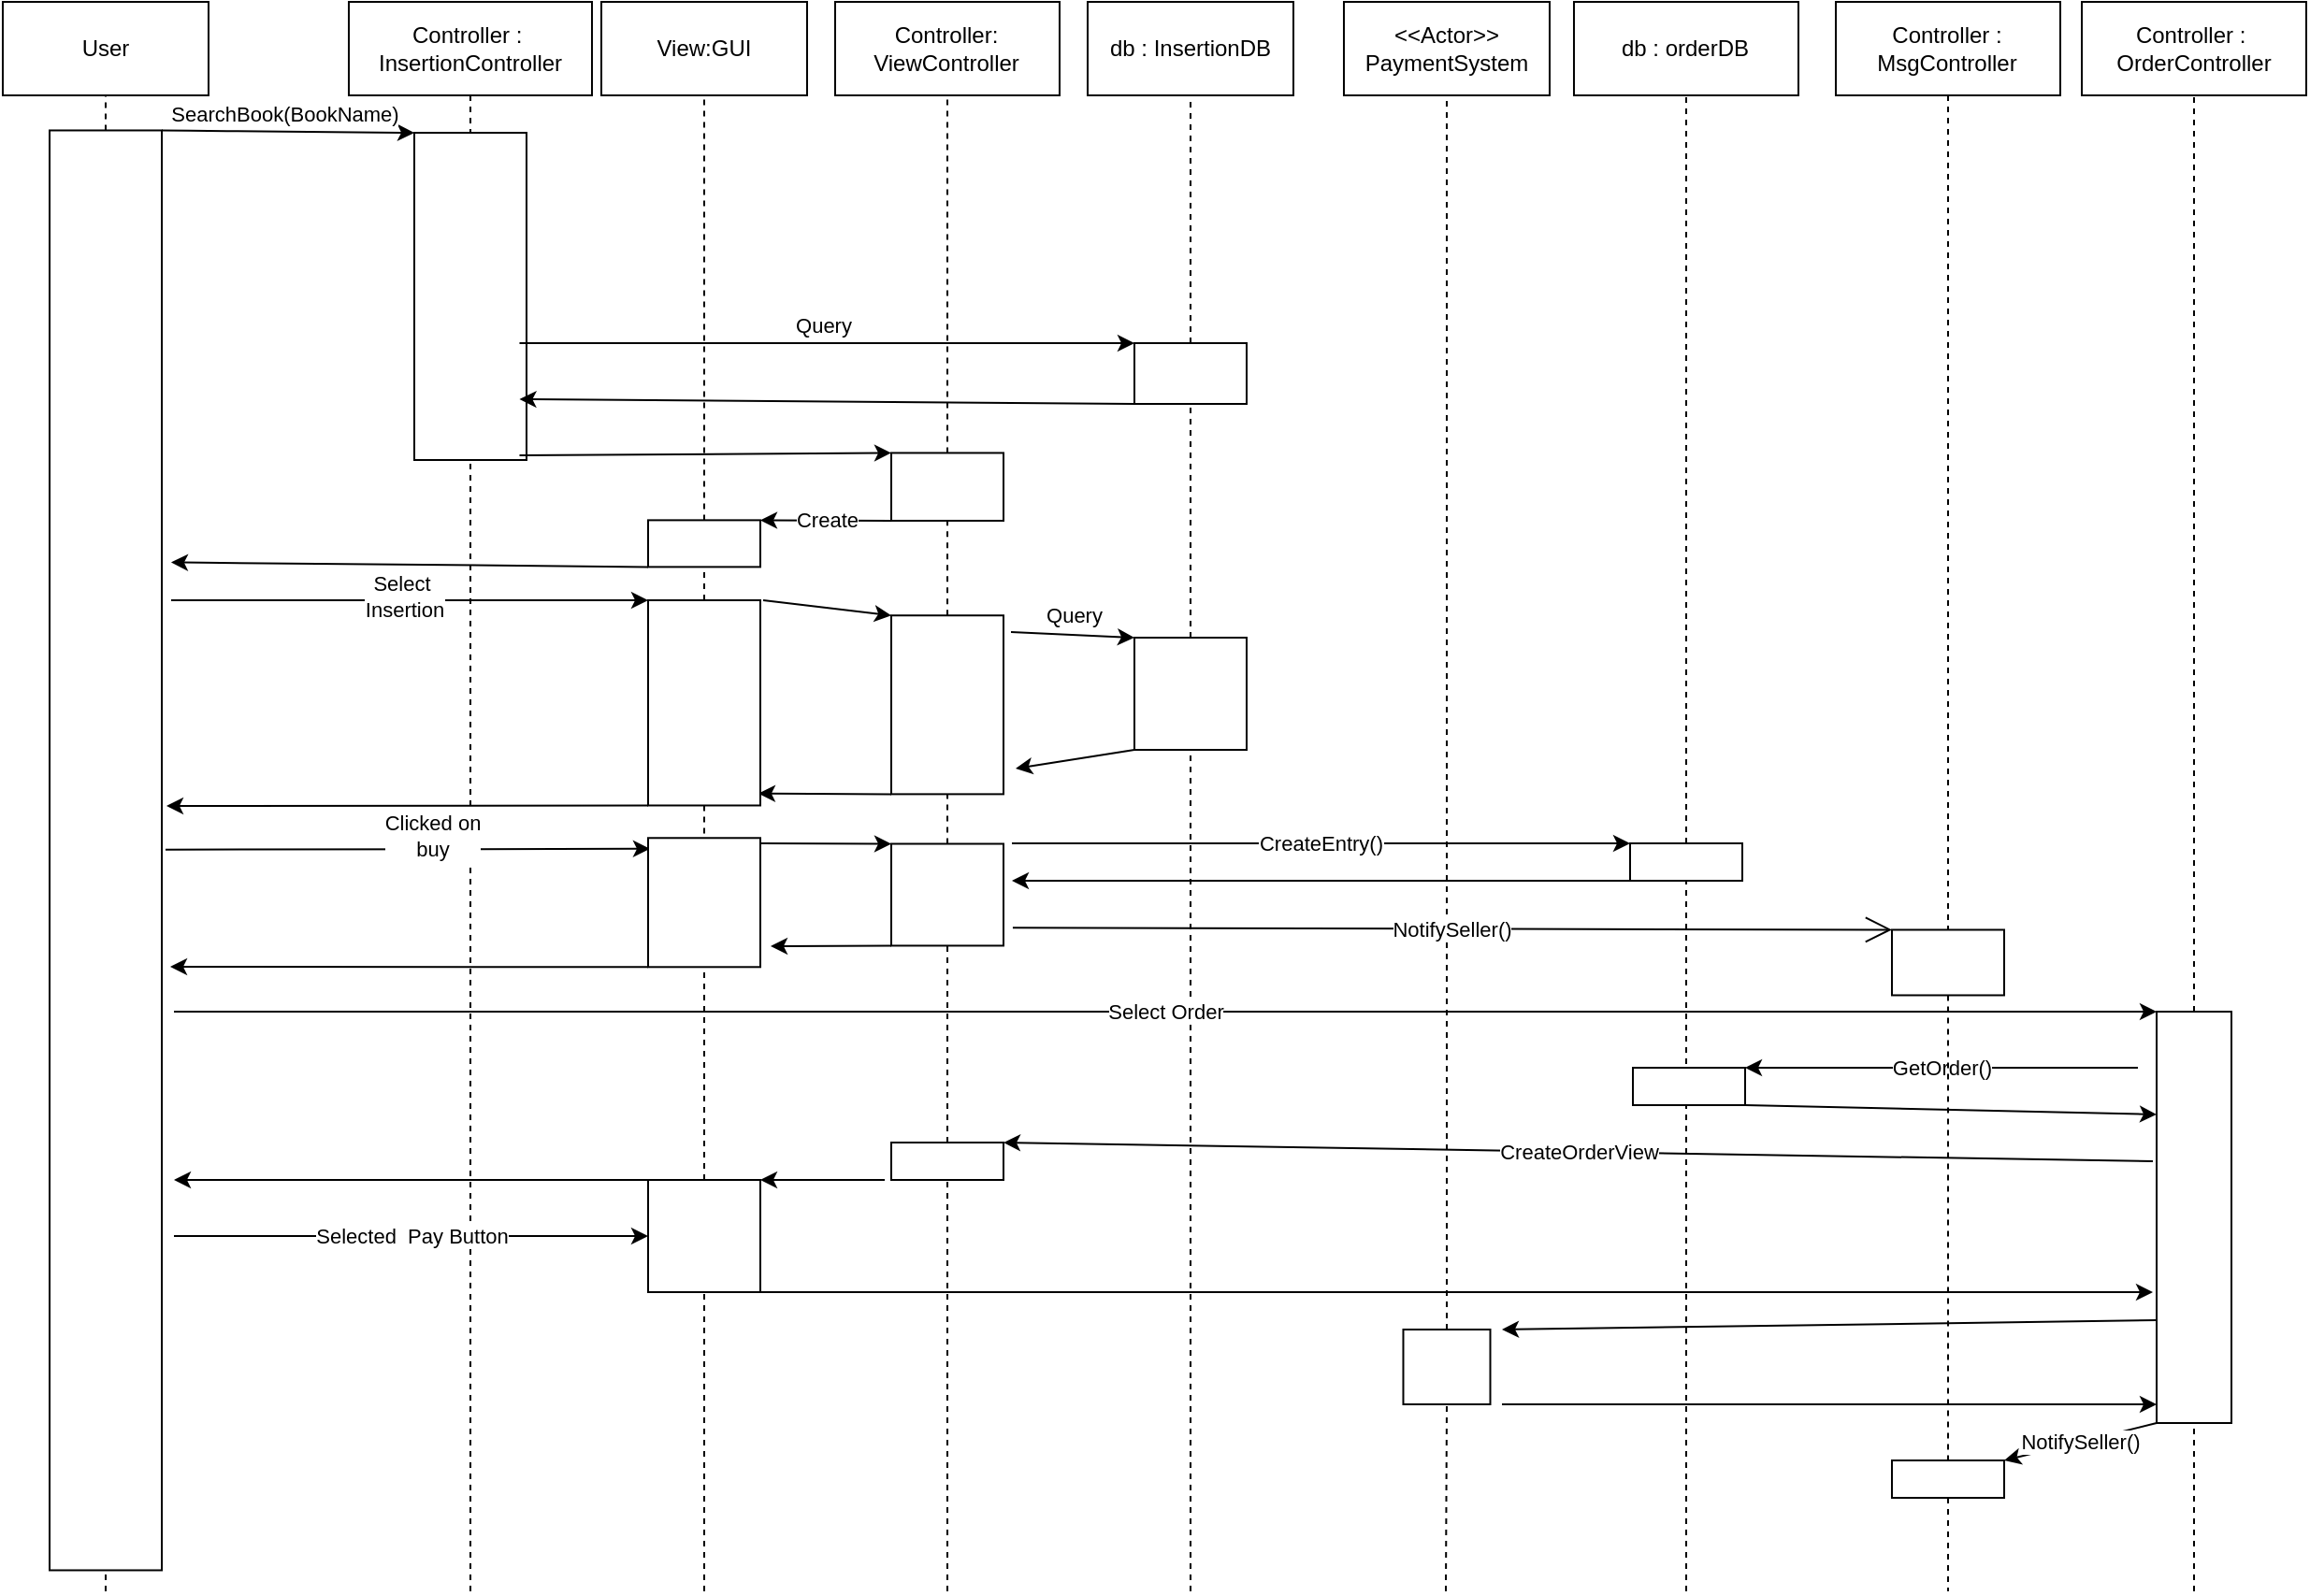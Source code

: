 <mxfile version="12.6.2" type="device"><diagram id="NzyDrp2-ufgj0OINIIOq" name="Page-1"><mxGraphModel dx="1277" dy="1253" grid="1" gridSize="10" guides="1" tooltips="1" connect="1" arrows="1" fold="1" page="1" pageScale="1" pageWidth="827" pageHeight="1169" math="0" shadow="0"><root><mxCell id="0"/><mxCell id="1" parent="0"/><mxCell id="ZkQKM3nxn7dGzOPm3OIn-1" value="User" style="html=1;" vertex="1" parent="1"><mxGeometry x="718.49" y="230" width="110" height="50" as="geometry"/></mxCell><mxCell id="ZkQKM3nxn7dGzOPm3OIn-2" value="Controller :&amp;nbsp;&lt;br&gt;InsertionController" style="html=1;" vertex="1" parent="1"><mxGeometry x="903.49" y="230" width="130" height="50" as="geometry"/></mxCell><mxCell id="ZkQKM3nxn7dGzOPm3OIn-3" value="View:GUI" style="html=1;" vertex="1" parent="1"><mxGeometry x="1038.49" y="230" width="110" height="50" as="geometry"/></mxCell><mxCell id="ZkQKM3nxn7dGzOPm3OIn-4" value="db : InsertionDB" style="html=1;" vertex="1" parent="1"><mxGeometry x="1298.49" y="230" width="110" height="50" as="geometry"/></mxCell><mxCell id="ZkQKM3nxn7dGzOPm3OIn-5" value="&amp;lt;&amp;lt;Actor&amp;gt;&amp;gt;&lt;br&gt;PaymentSystem" style="html=1;" vertex="1" parent="1"><mxGeometry x="1435.49" y="230" width="110" height="50" as="geometry"/></mxCell><mxCell id="ZkQKM3nxn7dGzOPm3OIn-6" value="" style="endArrow=none;dashed=1;html=1;entryX=0.5;entryY=1;entryDx=0;entryDy=0;" edge="1" parent="1" source="ZkQKM3nxn7dGzOPm3OIn-13" target="ZkQKM3nxn7dGzOPm3OIn-1"><mxGeometry width="50" height="50" relative="1" as="geometry"><mxPoint x="773.49" y="770" as="sourcePoint"/><mxPoint x="788.49" y="300" as="targetPoint"/></mxGeometry></mxCell><mxCell id="ZkQKM3nxn7dGzOPm3OIn-7" value="Controller:&lt;br&gt;ViewController" style="rounded=0;whiteSpace=wrap;html=1;" vertex="1" parent="1"><mxGeometry x="1163.49" y="230" width="120" height="50" as="geometry"/></mxCell><mxCell id="ZkQKM3nxn7dGzOPm3OIn-8" value="" style="endArrow=none;dashed=1;html=1;entryX=0.5;entryY=1;entryDx=0;entryDy=0;exitX=1;exitY=0.5;exitDx=0;exitDy=0;" edge="1" parent="1" source="ZkQKM3nxn7dGzOPm3OIn-51" target="ZkQKM3nxn7dGzOPm3OIn-3"><mxGeometry width="50" height="50" relative="1" as="geometry"><mxPoint x="1093.498" y="503.765" as="sourcePoint"/><mxPoint x="848.49" y="790" as="targetPoint"/></mxGeometry></mxCell><mxCell id="ZkQKM3nxn7dGzOPm3OIn-9" value="" style="endArrow=none;dashed=1;html=1;entryX=0.5;entryY=1;entryDx=0;entryDy=0;" edge="1" parent="1" source="ZkQKM3nxn7dGzOPm3OIn-17" target="ZkQKM3nxn7dGzOPm3OIn-4"><mxGeometry width="50" height="50" relative="1" as="geometry"><mxPoint x="1353.49" y="770" as="sourcePoint"/><mxPoint x="848.49" y="790" as="targetPoint"/></mxGeometry></mxCell><mxCell id="ZkQKM3nxn7dGzOPm3OIn-10" value="" style="endArrow=none;dashed=1;html=1;entryX=0.5;entryY=1;entryDx=0;entryDy=0;" edge="1" parent="1" source="ZkQKM3nxn7dGzOPm3OIn-85" target="ZkQKM3nxn7dGzOPm3OIn-5"><mxGeometry width="50" height="50" relative="1" as="geometry"><mxPoint x="1490" y="1080" as="sourcePoint"/><mxPoint x="855.49" y="790" as="targetPoint"/></mxGeometry></mxCell><mxCell id="ZkQKM3nxn7dGzOPm3OIn-11" value="" style="rounded=0;whiteSpace=wrap;html=1;rotation=90;" vertex="1" parent="1"><mxGeometry x="880.99" y="357.5" width="175" height="60" as="geometry"/></mxCell><mxCell id="ZkQKM3nxn7dGzOPm3OIn-12" value="" style="endArrow=none;dashed=1;html=1;entryX=1;entryY=0.5;entryDx=0;entryDy=0;" edge="1" parent="1" target="ZkQKM3nxn7dGzOPm3OIn-11"><mxGeometry width="50" height="50" relative="1" as="geometry"><mxPoint x="968.49" y="1080" as="sourcePoint"/><mxPoint x="968.49" y="280" as="targetPoint"/></mxGeometry></mxCell><mxCell id="ZkQKM3nxn7dGzOPm3OIn-13" value="" style="rounded=0;whiteSpace=wrap;html=1;rotation=90;" vertex="1" parent="1"><mxGeometry x="388.51" y="653.74" width="770" height="60" as="geometry"/></mxCell><mxCell id="ZkQKM3nxn7dGzOPm3OIn-14" value="" style="endArrow=none;dashed=1;html=1;entryX=1;entryY=0.5;entryDx=0;entryDy=0;" edge="1" parent="1" target="ZkQKM3nxn7dGzOPm3OIn-13"><mxGeometry width="50" height="50" relative="1" as="geometry"><mxPoint x="773.49" y="1080" as="sourcePoint"/><mxPoint x="773.49" y="280" as="targetPoint"/></mxGeometry></mxCell><mxCell id="ZkQKM3nxn7dGzOPm3OIn-15" value="SearchBook(BookName)" style="endArrow=classic;html=1;exitX=0;exitY=0;exitDx=0;exitDy=0;entryX=0;entryY=1;entryDx=0;entryDy=0;" edge="1" parent="1" source="ZkQKM3nxn7dGzOPm3OIn-13" target="ZkQKM3nxn7dGzOPm3OIn-11"><mxGeometry x="-0.038" y="9" width="50" height="50" relative="1" as="geometry"><mxPoint x="728.49" y="840" as="sourcePoint"/><mxPoint x="848.49" y="330" as="targetPoint"/><Array as="points"><mxPoint x="828.49" y="299"/></Array><mxPoint as="offset"/></mxGeometry></mxCell><mxCell id="ZkQKM3nxn7dGzOPm3OIn-16" value="Query" style="endArrow=classic;html=1;exitX=0.25;exitY=0;exitDx=0;exitDy=0;entryX=0;entryY=1;entryDx=0;entryDy=0;" edge="1" parent="1" target="ZkQKM3nxn7dGzOPm3OIn-17"><mxGeometry x="-0.015" y="10" width="50" height="50" relative="1" as="geometry"><mxPoint x="994.74" y="412.5" as="sourcePoint"/><mxPoint x="1274.74" y="412.5" as="targetPoint"/><mxPoint as="offset"/></mxGeometry></mxCell><mxCell id="ZkQKM3nxn7dGzOPm3OIn-17" value="" style="rounded=0;whiteSpace=wrap;html=1;rotation=90;" vertex="1" parent="1"><mxGeometry x="1337.24" y="398.75" width="32.5" height="60" as="geometry"/></mxCell><mxCell id="ZkQKM3nxn7dGzOPm3OIn-18" value="" style="endArrow=none;dashed=1;html=1;entryX=1;entryY=0.5;entryDx=0;entryDy=0;" edge="1" parent="1" source="ZkQKM3nxn7dGzOPm3OIn-27" target="ZkQKM3nxn7dGzOPm3OIn-17"><mxGeometry width="50" height="50" relative="1" as="geometry"><mxPoint x="1353.49" y="770" as="sourcePoint"/><mxPoint x="1353.49" y="280" as="targetPoint"/></mxGeometry></mxCell><mxCell id="ZkQKM3nxn7dGzOPm3OIn-19" value="" style="endArrow=classic;html=1;exitX=1;exitY=1;exitDx=0;exitDy=0;entryX=0.5;entryY=0;entryDx=0;entryDy=0;" edge="1" parent="1" source="ZkQKM3nxn7dGzOPm3OIn-17"><mxGeometry width="50" height="50" relative="1" as="geometry"><mxPoint x="724.74" y="922.5" as="sourcePoint"/><mxPoint x="994.74" y="442.5" as="targetPoint"/></mxGeometry></mxCell><mxCell id="ZkQKM3nxn7dGzOPm3OIn-20" value="" style="endArrow=classic;html=1;exitX=0.75;exitY=0;exitDx=0;exitDy=0;entryX=0;entryY=1;entryDx=0;entryDy=0;" edge="1" parent="1" target="ZkQKM3nxn7dGzOPm3OIn-48"><mxGeometry x="-0.077" y="10" width="50" height="50" relative="1" as="geometry"><mxPoint x="994.74" y="472.5" as="sourcePoint"/><mxPoint x="1034.74" y="472.5" as="targetPoint"/><Array as="points"/><mxPoint as="offset"/></mxGeometry></mxCell><mxCell id="ZkQKM3nxn7dGzOPm3OIn-21" value="" style="endArrow=none;dashed=1;html=1;entryX=1;entryY=0.5;entryDx=0;entryDy=0;" edge="1" parent="1" target="ZkQKM3nxn7dGzOPm3OIn-56" source="ZkQKM3nxn7dGzOPm3OIn-78"><mxGeometry width="50" height="50" relative="1" as="geometry"><mxPoint x="1093.49" y="1080" as="sourcePoint"/><mxPoint x="1093.505" y="865.055" as="targetPoint"/></mxGeometry></mxCell><mxCell id="ZkQKM3nxn7dGzOPm3OIn-22" value="" style="endArrow=none;dashed=1;html=1;entryX=0;entryY=0.5;entryDx=0;entryDy=0;exitX=0.5;exitY=1;exitDx=0;exitDy=0;" edge="1" parent="1" source="ZkQKM3nxn7dGzOPm3OIn-2" target="ZkQKM3nxn7dGzOPm3OIn-11"><mxGeometry width="50" height="50" relative="1" as="geometry"><mxPoint x="728.49" y="840" as="sourcePoint"/><mxPoint x="778.49" y="790" as="targetPoint"/></mxGeometry></mxCell><mxCell id="ZkQKM3nxn7dGzOPm3OIn-23" value="" style="endArrow=none;dashed=1;html=1;entryX=0.5;entryY=1;entryDx=0;entryDy=0;" edge="1" parent="1" source="ZkQKM3nxn7dGzOPm3OIn-48" target="ZkQKM3nxn7dGzOPm3OIn-7"><mxGeometry width="50" height="50" relative="1" as="geometry"><mxPoint x="1223.49" y="770" as="sourcePoint"/><mxPoint x="778.49" y="790" as="targetPoint"/></mxGeometry></mxCell><mxCell id="ZkQKM3nxn7dGzOPm3OIn-24" value="Select&amp;nbsp;&lt;br&gt;Insertion" style="endArrow=classic;html=1;entryX=1;entryY=0;entryDx=0;entryDy=0;" edge="1" parent="1" target="ZkQKM3nxn7dGzOPm3OIn-53"><mxGeometry x="-0.02" y="2" width="50" height="50" relative="1" as="geometry"><mxPoint x="808.49" y="550" as="sourcePoint"/><mxPoint x="1058.49" y="552" as="targetPoint"/><mxPoint as="offset"/></mxGeometry></mxCell><mxCell id="ZkQKM3nxn7dGzOPm3OIn-25" value="" style="rounded=0;whiteSpace=wrap;html=1;rotation=90;" vertex="1" parent="1"><mxGeometry x="1175.71" y="575.91" width="95.57" height="60" as="geometry"/></mxCell><mxCell id="ZkQKM3nxn7dGzOPm3OIn-26" value="" style="endArrow=none;dashed=1;html=1;entryX=1;entryY=0.5;entryDx=0;entryDy=0;" edge="1" parent="1" source="ZkQKM3nxn7dGzOPm3OIn-38" target="ZkQKM3nxn7dGzOPm3OIn-25"><mxGeometry width="50" height="50" relative="1" as="geometry"><mxPoint x="1223.49" y="930" as="sourcePoint"/><mxPoint x="1223.49" y="280" as="targetPoint"/></mxGeometry></mxCell><mxCell id="ZkQKM3nxn7dGzOPm3OIn-27" value="" style="rounded=0;whiteSpace=wrap;html=1;" vertex="1" parent="1"><mxGeometry x="1323.49" y="570" width="60" height="60" as="geometry"/></mxCell><mxCell id="ZkQKM3nxn7dGzOPm3OIn-28" value="" style="endArrow=none;dashed=1;html=1;entryX=0.5;entryY=1;entryDx=0;entryDy=0;" edge="1" parent="1" target="ZkQKM3nxn7dGzOPm3OIn-27"><mxGeometry width="50" height="50" relative="1" as="geometry"><mxPoint x="1353.49" y="1080" as="sourcePoint"/><mxPoint x="1353.49" y="445" as="targetPoint"/></mxGeometry></mxCell><mxCell id="ZkQKM3nxn7dGzOPm3OIn-29" value="Query" style="endArrow=classic;html=1;exitX=0.093;exitY=-0.067;exitDx=0;exitDy=0;entryX=0;entryY=0;entryDx=0;entryDy=0;exitPerimeter=0;" edge="1" parent="1" source="ZkQKM3nxn7dGzOPm3OIn-25" target="ZkQKM3nxn7dGzOPm3OIn-27"><mxGeometry x="0.007" y="11" width="50" height="50" relative="1" as="geometry"><mxPoint x="728.49" y="840" as="sourcePoint"/><mxPoint x="778.49" y="790" as="targetPoint"/><mxPoint as="offset"/></mxGeometry></mxCell><mxCell id="ZkQKM3nxn7dGzOPm3OIn-30" value="" style="endArrow=classic;html=1;exitX=0;exitY=1;exitDx=0;exitDy=0;" edge="1" parent="1" source="ZkQKM3nxn7dGzOPm3OIn-27"><mxGeometry width="50" height="50" relative="1" as="geometry"><mxPoint x="728.49" y="840" as="sourcePoint"/><mxPoint x="1260" y="640" as="targetPoint"/></mxGeometry></mxCell><mxCell id="ZkQKM3nxn7dGzOPm3OIn-31" value="" style="endArrow=classic;html=1;exitX=1;exitY=1;exitDx=0;exitDy=0;entryX=0.058;entryY=0.983;entryDx=0;entryDy=0;entryPerimeter=0;" edge="1" parent="1" source="ZkQKM3nxn7dGzOPm3OIn-25" target="ZkQKM3nxn7dGzOPm3OIn-53"><mxGeometry width="50" height="50" relative="1" as="geometry"><mxPoint x="728.49" y="840" as="sourcePoint"/><mxPoint x="1128.49" y="696" as="targetPoint"/></mxGeometry></mxCell><mxCell id="ZkQKM3nxn7dGzOPm3OIn-34" value="Clicked on &lt;br&gt;buy" style="endArrow=classic;html=1;entryX=0.636;entryY=0.984;entryDx=0;entryDy=0;entryPerimeter=0;" edge="1" parent="1"><mxGeometry x="0.102" y="7" width="50" height="50" relative="1" as="geometry"><mxPoint x="805.49" y="683.36" as="sourcePoint"/><mxPoint x="1064.465" y="682.905" as="targetPoint"/><mxPoint as="offset"/></mxGeometry></mxCell><mxCell id="ZkQKM3nxn7dGzOPm3OIn-35" value="" style="endArrow=classic;html=1;exitX=1;exitY=1;exitDx=0;exitDy=0;" edge="1" parent="1" source="ZkQKM3nxn7dGzOPm3OIn-38"><mxGeometry width="50" height="50" relative="1" as="geometry"><mxPoint x="1188.49" y="757" as="sourcePoint"/><mxPoint x="1129" y="735" as="targetPoint"/><Array as="points"/></mxGeometry></mxCell><mxCell id="ZkQKM3nxn7dGzOPm3OIn-36" value="db : orderDB" style="rounded=0;whiteSpace=wrap;html=1;" vertex="1" parent="1"><mxGeometry x="1558.49" y="230" width="120" height="50" as="geometry"/></mxCell><mxCell id="ZkQKM3nxn7dGzOPm3OIn-37" value="" style="endArrow=none;dashed=1;html=1;entryX=0.5;entryY=1;entryDx=0;entryDy=0;" edge="1" parent="1" source="ZkQKM3nxn7dGzOPm3OIn-43" target="ZkQKM3nxn7dGzOPm3OIn-36"><mxGeometry width="50" height="50" relative="1" as="geometry"><mxPoint x="1618.49" y="930" as="sourcePoint"/><mxPoint x="778.49" y="950" as="targetPoint"/></mxGeometry></mxCell><mxCell id="ZkQKM3nxn7dGzOPm3OIn-38" value="" style="rounded=0;whiteSpace=wrap;html=1;rotation=90;" vertex="1" parent="1"><mxGeometry x="1196.26" y="677.49" width="54.47" height="60" as="geometry"/></mxCell><mxCell id="ZkQKM3nxn7dGzOPm3OIn-39" value="" style="endArrow=none;dashed=1;html=1;entryX=1;entryY=0.5;entryDx=0;entryDy=0;" edge="1" parent="1" target="ZkQKM3nxn7dGzOPm3OIn-38" source="ZkQKM3nxn7dGzOPm3OIn-74"><mxGeometry width="50" height="50" relative="1" as="geometry"><mxPoint x="1223.49" y="1080" as="sourcePoint"/><mxPoint x="1223.495" y="696.255" as="targetPoint"/></mxGeometry></mxCell><mxCell id="ZkQKM3nxn7dGzOPm3OIn-43" value="" style="rounded=0;whiteSpace=wrap;html=1;rotation=90;" vertex="1" parent="1"><mxGeometry x="1608.49" y="660" width="20" height="60" as="geometry"/></mxCell><mxCell id="ZkQKM3nxn7dGzOPm3OIn-44" value="" style="endArrow=none;dashed=1;html=1;entryX=1;entryY=0.5;entryDx=0;entryDy=0;" edge="1" parent="1" target="ZkQKM3nxn7dGzOPm3OIn-43"><mxGeometry width="50" height="50" relative="1" as="geometry"><mxPoint x="1618.49" y="1080" as="sourcePoint"/><mxPoint x="1618.49" y="280" as="targetPoint"/></mxGeometry></mxCell><mxCell id="ZkQKM3nxn7dGzOPm3OIn-45" value="CreateEntry()" style="endArrow=classic;html=1;entryX=0;entryY=1;entryDx=0;entryDy=0;" edge="1" parent="1" target="ZkQKM3nxn7dGzOPm3OIn-43"><mxGeometry width="50" height="50" relative="1" as="geometry"><mxPoint x="1258" y="680" as="sourcePoint"/><mxPoint x="778.49" y="897" as="targetPoint"/><Array as="points"><mxPoint x="1530" y="680"/></Array></mxGeometry></mxCell><mxCell id="ZkQKM3nxn7dGzOPm3OIn-46" value="" style="endArrow=classic;html=1;exitX=1;exitY=1;exitDx=0;exitDy=0;" edge="1" parent="1" source="ZkQKM3nxn7dGzOPm3OIn-43"><mxGeometry width="50" height="50" relative="1" as="geometry"><mxPoint x="728.49" y="947" as="sourcePoint"/><mxPoint x="1258" y="700" as="targetPoint"/></mxGeometry></mxCell><mxCell id="ZkQKM3nxn7dGzOPm3OIn-47" value="" style="endArrow=classic;html=1;entryX=0;entryY=1;entryDx=0;entryDy=0;" edge="1" parent="1" target="ZkQKM3nxn7dGzOPm3OIn-38"><mxGeometry width="50" height="50" relative="1" as="geometry"><mxPoint x="1124" y="680" as="sourcePoint"/><mxPoint x="778.49" y="897" as="targetPoint"/></mxGeometry></mxCell><mxCell id="ZkQKM3nxn7dGzOPm3OIn-48" value="" style="rounded=0;whiteSpace=wrap;html=1;rotation=90;" vertex="1" parent="1"><mxGeometry x="1205.37" y="459.35" width="36.26" height="60" as="geometry"/></mxCell><mxCell id="ZkQKM3nxn7dGzOPm3OIn-49" value="" style="endArrow=none;dashed=1;html=1;entryX=1;entryY=0.5;entryDx=0;entryDy=0;" edge="1" parent="1" source="ZkQKM3nxn7dGzOPm3OIn-25" target="ZkQKM3nxn7dGzOPm3OIn-48"><mxGeometry width="50" height="50" relative="1" as="geometry"><mxPoint x="1223.494" y="558.125" as="sourcePoint"/><mxPoint x="1223.49" y="280" as="targetPoint"/></mxGeometry></mxCell><mxCell id="ZkQKM3nxn7dGzOPm3OIn-50" value="Create" style="endArrow=classic;html=1;exitX=1;exitY=1;exitDx=0;exitDy=0;entryX=1;entryY=1;entryDx=0;entryDy=0;" edge="1" parent="1" source="ZkQKM3nxn7dGzOPm3OIn-48" target="ZkQKM3nxn7dGzOPm3OIn-51"><mxGeometry width="50" height="50" relative="1" as="geometry"><mxPoint x="728.49" y="1000" as="sourcePoint"/><mxPoint x="1123.49" y="504" as="targetPoint"/></mxGeometry></mxCell><mxCell id="ZkQKM3nxn7dGzOPm3OIn-51" value="" style="rounded=0;whiteSpace=wrap;html=1;rotation=-90;" vertex="1" parent="1"><mxGeometry x="1080.99" y="489.69" width="25" height="60" as="geometry"/></mxCell><mxCell id="ZkQKM3nxn7dGzOPm3OIn-52" value="" style="endArrow=classic;html=1;exitX=0;exitY=0;exitDx=0;exitDy=0;entryX=0.3;entryY=-0.083;entryDx=0;entryDy=0;entryPerimeter=0;" edge="1" parent="1" source="ZkQKM3nxn7dGzOPm3OIn-51" target="ZkQKM3nxn7dGzOPm3OIn-13"><mxGeometry width="50" height="50" relative="1" as="geometry"><mxPoint x="728.49" y="1000" as="sourcePoint"/><mxPoint x="778.49" y="950" as="targetPoint"/></mxGeometry></mxCell><mxCell id="ZkQKM3nxn7dGzOPm3OIn-53" value="" style="rounded=0;whiteSpace=wrap;html=1;rotation=-90;" vertex="1" parent="1"><mxGeometry x="1038.62" y="574.87" width="109.74" height="60" as="geometry"/></mxCell><mxCell id="ZkQKM3nxn7dGzOPm3OIn-54" value="" style="endArrow=classic;html=1;entryX=0;entryY=1;entryDx=0;entryDy=0;" edge="1" parent="1" target="ZkQKM3nxn7dGzOPm3OIn-25"><mxGeometry width="50" height="50" relative="1" as="geometry"><mxPoint x="1125" y="550" as="sourcePoint"/><mxPoint x="778.49" y="950" as="targetPoint"/></mxGeometry></mxCell><mxCell id="ZkQKM3nxn7dGzOPm3OIn-55" value="" style="endArrow=classic;html=1;exitX=0;exitY=0;exitDx=0;exitDy=0;" edge="1" parent="1" source="ZkQKM3nxn7dGzOPm3OIn-53"><mxGeometry width="50" height="50" relative="1" as="geometry"><mxPoint x="728.49" y="1000" as="sourcePoint"/><mxPoint x="806" y="660" as="targetPoint"/></mxGeometry></mxCell><mxCell id="ZkQKM3nxn7dGzOPm3OIn-56" value="" style="rounded=0;whiteSpace=wrap;html=1;rotation=90;" vertex="1" parent="1"><mxGeometry x="1058.99" y="681.64" width="69.01" height="60" as="geometry"/></mxCell><mxCell id="ZkQKM3nxn7dGzOPm3OIn-57" value="" style="endArrow=none;dashed=1;html=1;entryX=0;entryY=0.5;entryDx=0;entryDy=0;exitX=0;exitY=0.5;exitDx=0;exitDy=0;" edge="1" parent="1" source="ZkQKM3nxn7dGzOPm3OIn-53" target="ZkQKM3nxn7dGzOPm3OIn-56"><mxGeometry width="50" height="50" relative="1" as="geometry"><mxPoint x="978.49" y="990" as="sourcePoint"/><mxPoint x="1028.49" y="940" as="targetPoint"/></mxGeometry></mxCell><mxCell id="ZkQKM3nxn7dGzOPm3OIn-58" value="" style="endArrow=none;dashed=1;html=1;entryX=0;entryY=0.5;entryDx=0;entryDy=0;exitX=1;exitY=0.5;exitDx=0;exitDy=0;" edge="1" parent="1" source="ZkQKM3nxn7dGzOPm3OIn-53" target="ZkQKM3nxn7dGzOPm3OIn-51"><mxGeometry width="50" height="50" relative="1" as="geometry"><mxPoint x="728.49" y="1060" as="sourcePoint"/><mxPoint x="778.49" y="1010" as="targetPoint"/></mxGeometry></mxCell><mxCell id="ZkQKM3nxn7dGzOPm3OIn-59" value="" style="endArrow=classic;html=1;exitX=1;exitY=1;exitDx=0;exitDy=0;" edge="1" parent="1" source="ZkQKM3nxn7dGzOPm3OIn-56"><mxGeometry width="50" height="50" relative="1" as="geometry"><mxPoint x="728.49" y="1000" as="sourcePoint"/><mxPoint x="808" y="746" as="targetPoint"/></mxGeometry></mxCell><mxCell id="ZkQKM3nxn7dGzOPm3OIn-60" value="Controller : MsgController" style="rounded=0;whiteSpace=wrap;html=1;" vertex="1" parent="1"><mxGeometry x="1698.49" y="230" width="120" height="50" as="geometry"/></mxCell><mxCell id="ZkQKM3nxn7dGzOPm3OIn-61" value="" style="endArrow=none;dashed=1;html=1;exitX=0.5;exitY=1;exitDx=0;exitDy=0;" edge="1" parent="1" source="ZkQKM3nxn7dGzOPm3OIn-89"><mxGeometry width="50" height="50" relative="1" as="geometry"><mxPoint x="728.49" y="1000" as="sourcePoint"/><mxPoint x="1758.49" y="1080" as="targetPoint"/></mxGeometry></mxCell><mxCell id="ZkQKM3nxn7dGzOPm3OIn-62" value="" style="rounded=0;whiteSpace=wrap;html=1;rotation=90;" vertex="1" parent="1"><mxGeometry x="1740.99" y="713.74" width="35" height="60" as="geometry"/></mxCell><mxCell id="ZkQKM3nxn7dGzOPm3OIn-63" value="" style="endArrow=none;dashed=1;html=1;exitX=0.5;exitY=1;exitDx=0;exitDy=0;" edge="1" parent="1" source="ZkQKM3nxn7dGzOPm3OIn-60" target="ZkQKM3nxn7dGzOPm3OIn-62"><mxGeometry width="50" height="50" relative="1" as="geometry"><mxPoint x="1758.49" y="280" as="sourcePoint"/><mxPoint x="1758.49" y="930" as="targetPoint"/></mxGeometry></mxCell><mxCell id="ZkQKM3nxn7dGzOPm3OIn-64" value="NotifySeller()" style="endArrow=open;endFill=1;endSize=12;html=1;exitX=0.823;exitY=-0.083;exitDx=0;exitDy=0;exitPerimeter=0;entryX=0;entryY=1;entryDx=0;entryDy=0;" edge="1" parent="1" source="ZkQKM3nxn7dGzOPm3OIn-38" target="ZkQKM3nxn7dGzOPm3OIn-62"><mxGeometry width="160" relative="1" as="geometry"><mxPoint x="728.49" y="897" as="sourcePoint"/><mxPoint x="888.49" y="897" as="targetPoint"/></mxGeometry></mxCell><mxCell id="ZkQKM3nxn7dGzOPm3OIn-65" value="Controller :&amp;nbsp;&lt;br&gt;OrderController" style="rounded=0;whiteSpace=wrap;html=1;" vertex="1" parent="1"><mxGeometry x="1830" y="230" width="120" height="50" as="geometry"/></mxCell><mxCell id="ZkQKM3nxn7dGzOPm3OIn-66" value="" style="endArrow=none;dashed=1;html=1;entryX=0.5;entryY=1;entryDx=0;entryDy=0;" edge="1" parent="1" source="ZkQKM3nxn7dGzOPm3OIn-68" target="ZkQKM3nxn7dGzOPm3OIn-65"><mxGeometry width="50" height="50" relative="1" as="geometry"><mxPoint x="1890" y="1080" as="sourcePoint"/><mxPoint x="780" y="1100" as="targetPoint"/></mxGeometry></mxCell><mxCell id="ZkQKM3nxn7dGzOPm3OIn-69" value="Select Order" style="endArrow=classic;html=1;entryX=0;entryY=0;entryDx=0;entryDy=0;" edge="1" parent="1" target="ZkQKM3nxn7dGzOPm3OIn-68"><mxGeometry width="50" height="50" relative="1" as="geometry"><mxPoint x="810" y="770" as="sourcePoint"/><mxPoint x="1870" y="857" as="targetPoint"/></mxGeometry></mxCell><mxCell id="ZkQKM3nxn7dGzOPm3OIn-68" value="" style="rounded=0;whiteSpace=wrap;html=1;" vertex="1" parent="1"><mxGeometry x="1870" y="770" width="40" height="220" as="geometry"/></mxCell><mxCell id="ZkQKM3nxn7dGzOPm3OIn-70" value="" style="endArrow=none;dashed=1;html=1;entryX=0.5;entryY=1;entryDx=0;entryDy=0;" edge="1" parent="1" target="ZkQKM3nxn7dGzOPm3OIn-68"><mxGeometry width="50" height="50" relative="1" as="geometry"><mxPoint x="1890" y="1080" as="sourcePoint"/><mxPoint x="1890" y="280" as="targetPoint"/></mxGeometry></mxCell><mxCell id="ZkQKM3nxn7dGzOPm3OIn-71" value="" style="rounded=0;whiteSpace=wrap;html=1;" vertex="1" parent="1"><mxGeometry x="1590" y="800" width="60" height="20" as="geometry"/></mxCell><mxCell id="ZkQKM3nxn7dGzOPm3OIn-72" value="GetOrder()" style="endArrow=classic;html=1;entryX=1;entryY=0;entryDx=0;entryDy=0;" edge="1" parent="1" target="ZkQKM3nxn7dGzOPm3OIn-71"><mxGeometry width="50" height="50" relative="1" as="geometry"><mxPoint x="1860" y="800" as="sourcePoint"/><mxPoint x="960" y="1100" as="targetPoint"/></mxGeometry></mxCell><mxCell id="ZkQKM3nxn7dGzOPm3OIn-74" value="" style="rounded=0;whiteSpace=wrap;html=1;" vertex="1" parent="1"><mxGeometry x="1193.49" y="840" width="60" height="20" as="geometry"/></mxCell><mxCell id="ZkQKM3nxn7dGzOPm3OIn-75" value="" style="endArrow=none;dashed=1;html=1;entryX=0.5;entryY=1;entryDx=0;entryDy=0;" edge="1" parent="1" target="ZkQKM3nxn7dGzOPm3OIn-74"><mxGeometry width="50" height="50" relative="1" as="geometry"><mxPoint x="1223.49" y="1080" as="sourcePoint"/><mxPoint x="1223.495" y="734.725" as="targetPoint"/></mxGeometry></mxCell><mxCell id="ZkQKM3nxn7dGzOPm3OIn-76" value="CreateOrderView" style="endArrow=classic;html=1;entryX=1;entryY=0;entryDx=0;entryDy=0;" edge="1" parent="1" target="ZkQKM3nxn7dGzOPm3OIn-74"><mxGeometry width="50" height="50" relative="1" as="geometry"><mxPoint x="1868" y="850" as="sourcePoint"/><mxPoint x="770" y="1100" as="targetPoint"/></mxGeometry></mxCell><mxCell id="ZkQKM3nxn7dGzOPm3OIn-77" value="" style="endArrow=classic;html=1;entryX=0;entryY=0.25;entryDx=0;entryDy=0;exitX=1;exitY=1;exitDx=0;exitDy=0;" edge="1" parent="1" source="ZkQKM3nxn7dGzOPm3OIn-71" target="ZkQKM3nxn7dGzOPm3OIn-68"><mxGeometry width="50" height="50" relative="1" as="geometry"><mxPoint x="720" y="1150" as="sourcePoint"/><mxPoint x="770" y="1100" as="targetPoint"/></mxGeometry></mxCell><mxCell id="ZkQKM3nxn7dGzOPm3OIn-78" value="" style="rounded=0;whiteSpace=wrap;html=1;" vertex="1" parent="1"><mxGeometry x="1063.49" y="860" width="60" height="60" as="geometry"/></mxCell><mxCell id="ZkQKM3nxn7dGzOPm3OIn-79" value="" style="endArrow=none;dashed=1;html=1;entryX=0.5;entryY=1;entryDx=0;entryDy=0;" edge="1" parent="1" target="ZkQKM3nxn7dGzOPm3OIn-78"><mxGeometry width="50" height="50" relative="1" as="geometry"><mxPoint x="1093.49" y="1080" as="sourcePoint"/><mxPoint x="1093.495" y="746.145" as="targetPoint"/></mxGeometry></mxCell><mxCell id="ZkQKM3nxn7dGzOPm3OIn-80" value="" style="endArrow=classic;html=1;entryX=1;entryY=0;entryDx=0;entryDy=0;" edge="1" parent="1" target="ZkQKM3nxn7dGzOPm3OIn-78"><mxGeometry width="50" height="50" relative="1" as="geometry"><mxPoint x="1190" y="860" as="sourcePoint"/><mxPoint x="770" y="1100" as="targetPoint"/></mxGeometry></mxCell><mxCell id="ZkQKM3nxn7dGzOPm3OIn-81" value="" style="endArrow=classic;html=1;exitX=0;exitY=0;exitDx=0;exitDy=0;" edge="1" parent="1" source="ZkQKM3nxn7dGzOPm3OIn-78"><mxGeometry width="50" height="50" relative="1" as="geometry"><mxPoint x="720" y="1150" as="sourcePoint"/><mxPoint x="810" y="860" as="targetPoint"/></mxGeometry></mxCell><mxCell id="ZkQKM3nxn7dGzOPm3OIn-83" value="Selected&amp;nbsp; Pay Button" style="endArrow=classic;html=1;entryX=0;entryY=0.5;entryDx=0;entryDy=0;" edge="1" parent="1" target="ZkQKM3nxn7dGzOPm3OIn-78"><mxGeometry width="50" height="50" relative="1" as="geometry"><mxPoint x="810" y="890" as="sourcePoint"/><mxPoint x="770" y="1100" as="targetPoint"/></mxGeometry></mxCell><mxCell id="ZkQKM3nxn7dGzOPm3OIn-84" value="" style="endArrow=classic;html=1;exitX=1;exitY=1;exitDx=0;exitDy=0;" edge="1" parent="1" source="ZkQKM3nxn7dGzOPm3OIn-78"><mxGeometry width="50" height="50" relative="1" as="geometry"><mxPoint x="720" y="1150" as="sourcePoint"/><mxPoint x="1868" y="920" as="targetPoint"/></mxGeometry></mxCell><mxCell id="ZkQKM3nxn7dGzOPm3OIn-85" value="" style="rounded=0;whiteSpace=wrap;html=1;" vertex="1" parent="1"><mxGeometry x="1467.24" y="940" width="46.51" height="40" as="geometry"/></mxCell><mxCell id="ZkQKM3nxn7dGzOPm3OIn-86" value="" style="endArrow=none;dashed=1;html=1;entryX=0.5;entryY=1;entryDx=0;entryDy=0;" edge="1" parent="1" target="ZkQKM3nxn7dGzOPm3OIn-85"><mxGeometry width="50" height="50" relative="1" as="geometry"><mxPoint x="1490" y="1080" as="sourcePoint"/><mxPoint x="1490.49" y="280" as="targetPoint"/></mxGeometry></mxCell><mxCell id="ZkQKM3nxn7dGzOPm3OIn-87" value="" style="endArrow=classic;html=1;exitX=0;exitY=0.75;exitDx=0;exitDy=0;" edge="1" parent="1" source="ZkQKM3nxn7dGzOPm3OIn-68"><mxGeometry width="50" height="50" relative="1" as="geometry"><mxPoint x="830" y="1150" as="sourcePoint"/><mxPoint x="1520" y="940" as="targetPoint"/></mxGeometry></mxCell><mxCell id="ZkQKM3nxn7dGzOPm3OIn-88" value="" style="endArrow=classic;html=1;" edge="1" parent="1"><mxGeometry width="50" height="50" relative="1" as="geometry"><mxPoint x="1520" y="980" as="sourcePoint"/><mxPoint x="1870" y="980" as="targetPoint"/></mxGeometry></mxCell><mxCell id="ZkQKM3nxn7dGzOPm3OIn-89" value="" style="rounded=0;whiteSpace=wrap;html=1;" vertex="1" parent="1"><mxGeometry x="1728.49" y="1010" width="60" height="20" as="geometry"/></mxCell><mxCell id="ZkQKM3nxn7dGzOPm3OIn-90" value="" style="endArrow=none;dashed=1;html=1;exitX=1;exitY=0.5;exitDx=0;exitDy=0;" edge="1" parent="1" source="ZkQKM3nxn7dGzOPm3OIn-62" target="ZkQKM3nxn7dGzOPm3OIn-89"><mxGeometry width="50" height="50" relative="1" as="geometry"><mxPoint x="1758.49" y="761.24" as="sourcePoint"/><mxPoint x="1758.49" y="1080" as="targetPoint"/></mxGeometry></mxCell><mxCell id="ZkQKM3nxn7dGzOPm3OIn-91" value="NotifySeller()" style="endArrow=classic;html=1;exitX=0;exitY=1;exitDx=0;exitDy=0;entryX=1;entryY=0;entryDx=0;entryDy=0;" edge="1" parent="1" source="ZkQKM3nxn7dGzOPm3OIn-68" target="ZkQKM3nxn7dGzOPm3OIn-89"><mxGeometry width="50" height="50" relative="1" as="geometry"><mxPoint x="740" y="1150" as="sourcePoint"/><mxPoint x="790" y="1100" as="targetPoint"/></mxGeometry></mxCell></root></mxGraphModel></diagram></mxfile>